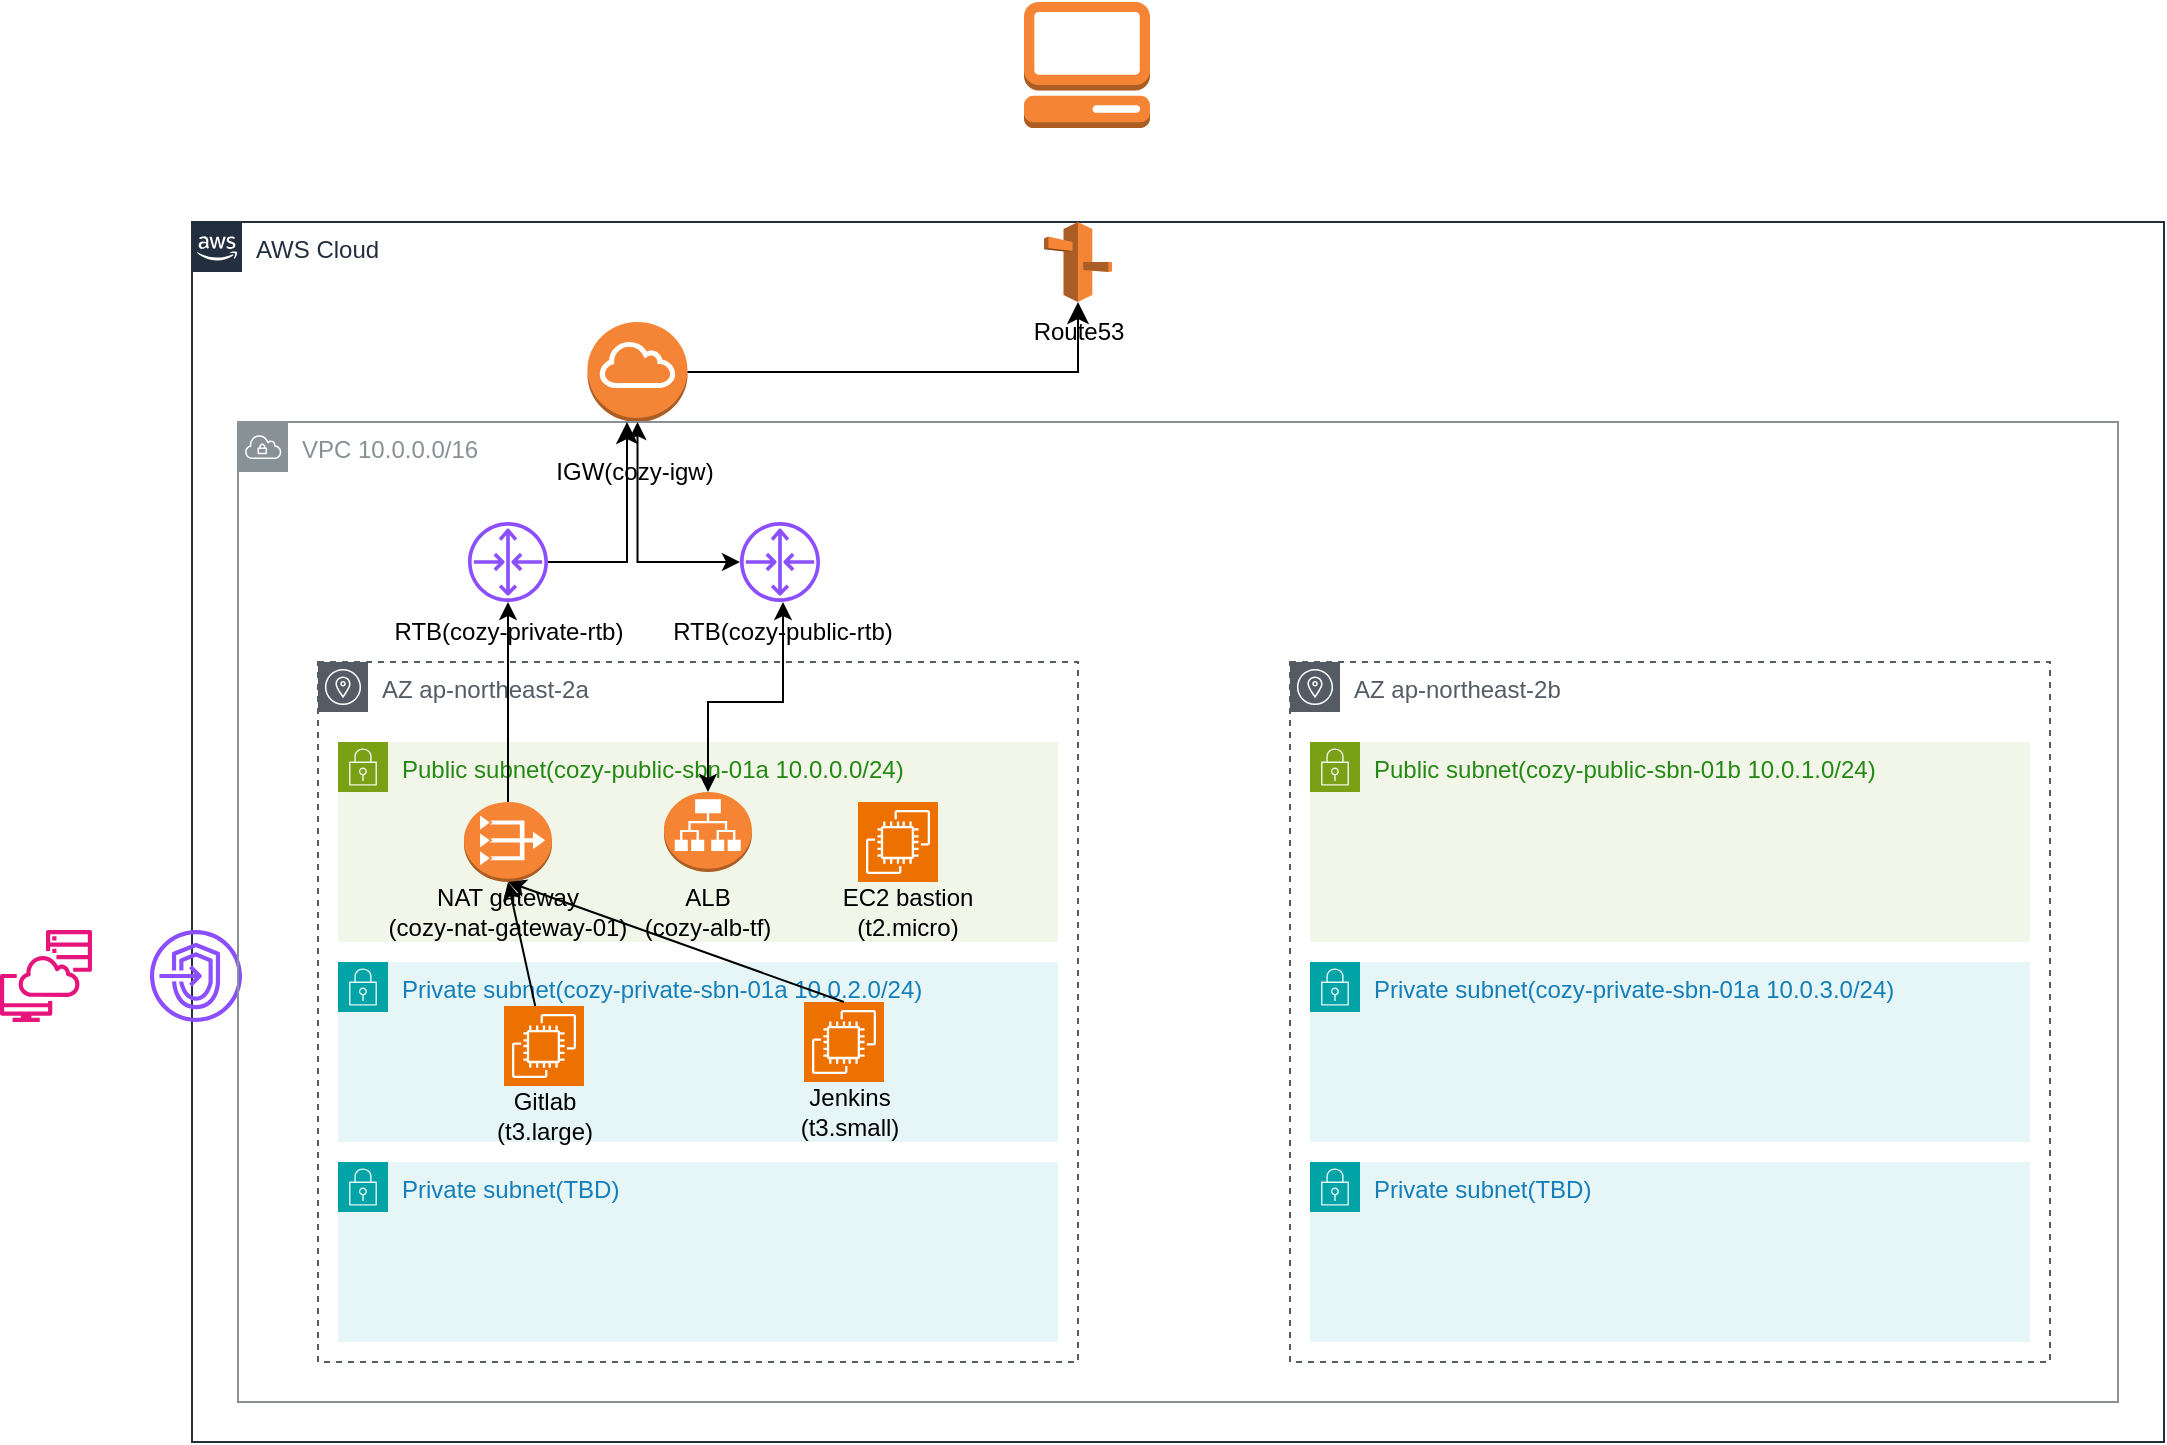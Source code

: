 <mxfile version="26.0.13">
  <diagram id="Ht1M8jgEwFfnCIfOTk4-" name="Page-1">
    <mxGraphModel dx="1153" dy="1278" grid="1" gridSize="10" guides="1" tooltips="1" connect="1" arrows="1" fold="1" page="1" pageScale="1" pageWidth="1169" pageHeight="827" math="0" shadow="0">
      <root>
        <mxCell id="0" />
        <mxCell id="1" parent="0" />
        <mxCell id="UEzPUAAOIrF-is8g5C7q-74" value="AWS Cloud" style="points=[[0,0],[0.25,0],[0.5,0],[0.75,0],[1,0],[1,0.25],[1,0.5],[1,0.75],[1,1],[0.75,1],[0.5,1],[0.25,1],[0,1],[0,0.75],[0,0.5],[0,0.25]];outlineConnect=0;gradientColor=none;html=1;whiteSpace=wrap;fontSize=12;fontStyle=0;shape=mxgraph.aws4.group;grIcon=mxgraph.aws4.group_aws_cloud_alt;strokeColor=#232F3E;fillColor=none;verticalAlign=top;align=left;spacingLeft=30;fontColor=#232F3E;dashed=0;labelBackgroundColor=#ffffff;container=1;pointerEvents=0;collapsible=0;recursiveResize=0;" parent="1" vertex="1">
          <mxGeometry x="144" y="140" width="986" height="610" as="geometry" />
        </mxCell>
        <mxCell id="6aTcpgWq0u6PUV2rPB39-3" value="" style="outlineConnect=0;dashed=0;verticalLabelPosition=bottom;verticalAlign=top;align=center;html=1;shape=mxgraph.aws3.route_53;fillColor=#F58536;gradientColor=none;" vertex="1" parent="UEzPUAAOIrF-is8g5C7q-74">
          <mxGeometry x="426" width="34" height="40" as="geometry" />
        </mxCell>
        <mxCell id="6aTcpgWq0u6PUV2rPB39-4" value="" style="outlineConnect=0;dashed=0;verticalLabelPosition=bottom;verticalAlign=top;align=center;html=1;shape=mxgraph.aws3.internet_gateway;fillColor=#F58536;gradientColor=none;" vertex="1" parent="UEzPUAAOIrF-is8g5C7q-74">
          <mxGeometry x="197.75" y="50" width="50" height="50" as="geometry" />
        </mxCell>
        <mxCell id="6aTcpgWq0u6PUV2rPB39-7" value="AZ ap-northeast-2a" style="sketch=0;outlineConnect=0;gradientColor=none;html=1;whiteSpace=wrap;fontSize=12;fontStyle=0;shape=mxgraph.aws4.group;grIcon=mxgraph.aws4.group_availability_zone;strokeColor=#545B64;fillColor=none;verticalAlign=top;align=left;spacingLeft=30;fontColor=#545B64;dashed=1;" vertex="1" parent="UEzPUAAOIrF-is8g5C7q-74">
          <mxGeometry x="63" y="220" width="380" height="350" as="geometry" />
        </mxCell>
        <mxCell id="6aTcpgWq0u6PUV2rPB39-8" value="Public subnet(cozy-public-sbn-01a 10.0.0.0/24) " style="points=[[0,0],[0.25,0],[0.5,0],[0.75,0],[1,0],[1,0.25],[1,0.5],[1,0.75],[1,1],[0.75,1],[0.5,1],[0.25,1],[0,1],[0,0.75],[0,0.5],[0,0.25]];outlineConnect=0;gradientColor=none;html=1;whiteSpace=wrap;fontSize=12;fontStyle=0;container=1;pointerEvents=0;collapsible=0;recursiveResize=0;shape=mxgraph.aws4.group;grIcon=mxgraph.aws4.group_security_group;grStroke=0;strokeColor=#7AA116;fillColor=#F2F6E8;verticalAlign=top;align=left;spacingLeft=30;fontColor=#248814;dashed=0;" vertex="1" parent="UEzPUAAOIrF-is8g5C7q-74">
          <mxGeometry x="73" y="260" width="360" height="100" as="geometry" />
        </mxCell>
        <mxCell id="6aTcpgWq0u6PUV2rPB39-9" value="Private subnet(cozy-private-sbn-01a 10.0.2.0/24)" style="points=[[0,0],[0.25,0],[0.5,0],[0.75,0],[1,0],[1,0.25],[1,0.5],[1,0.75],[1,1],[0.75,1],[0.5,1],[0.25,1],[0,1],[0,0.75],[0,0.5],[0,0.25]];outlineConnect=0;gradientColor=none;html=1;whiteSpace=wrap;fontSize=12;fontStyle=0;container=1;pointerEvents=0;collapsible=0;recursiveResize=0;shape=mxgraph.aws4.group;grIcon=mxgraph.aws4.group_security_group;grStroke=0;strokeColor=#00A4A6;fillColor=#E6F6F7;verticalAlign=top;align=left;spacingLeft=30;fontColor=#147EBA;dashed=0;" vertex="1" parent="UEzPUAAOIrF-is8g5C7q-74">
          <mxGeometry x="73" y="370" width="360" height="90" as="geometry" />
        </mxCell>
        <mxCell id="6aTcpgWq0u6PUV2rPB39-11" value="Private subnet(TBD)" style="points=[[0,0],[0.25,0],[0.5,0],[0.75,0],[1,0],[1,0.25],[1,0.5],[1,0.75],[1,1],[0.75,1],[0.5,1],[0.25,1],[0,1],[0,0.75],[0,0.5],[0,0.25]];outlineConnect=0;gradientColor=none;html=1;whiteSpace=wrap;fontSize=12;fontStyle=0;container=1;pointerEvents=0;collapsible=0;recursiveResize=0;shape=mxgraph.aws4.group;grIcon=mxgraph.aws4.group_security_group;grStroke=0;strokeColor=#00A4A6;fillColor=#E6F6F7;verticalAlign=top;align=left;spacingLeft=30;fontColor=#147EBA;dashed=0;" vertex="1" parent="UEzPUAAOIrF-is8g5C7q-74">
          <mxGeometry x="73" y="470" width="360" height="90" as="geometry" />
        </mxCell>
        <mxCell id="6aTcpgWq0u6PUV2rPB39-14" value="" style="sketch=0;outlineConnect=0;fontColor=#232F3E;gradientColor=none;fillColor=#8C4FFF;strokeColor=none;dashed=0;verticalLabelPosition=bottom;verticalAlign=top;align=center;html=1;fontSize=12;fontStyle=0;aspect=fixed;pointerEvents=1;shape=mxgraph.aws4.endpoints;" vertex="1" parent="UEzPUAAOIrF-is8g5C7q-74">
          <mxGeometry x="-21" y="354" width="46" height="46" as="geometry" />
        </mxCell>
        <mxCell id="6aTcpgWq0u6PUV2rPB39-15" value="AZ ap-northeast-2b" style="sketch=0;outlineConnect=0;gradientColor=none;html=1;whiteSpace=wrap;fontSize=12;fontStyle=0;shape=mxgraph.aws4.group;grIcon=mxgraph.aws4.group_availability_zone;strokeColor=#545B64;fillColor=none;verticalAlign=top;align=left;spacingLeft=30;fontColor=#545B64;dashed=1;" vertex="1" parent="UEzPUAAOIrF-is8g5C7q-74">
          <mxGeometry x="549" y="220" width="380" height="350" as="geometry" />
        </mxCell>
        <mxCell id="6aTcpgWq0u6PUV2rPB39-16" value="Public subnet(cozy-public-sbn-01b 10.0.1.0/24) " style="points=[[0,0],[0.25,0],[0.5,0],[0.75,0],[1,0],[1,0.25],[1,0.5],[1,0.75],[1,1],[0.75,1],[0.5,1],[0.25,1],[0,1],[0,0.75],[0,0.5],[0,0.25]];outlineConnect=0;gradientColor=none;html=1;whiteSpace=wrap;fontSize=12;fontStyle=0;container=1;pointerEvents=0;collapsible=0;recursiveResize=0;shape=mxgraph.aws4.group;grIcon=mxgraph.aws4.group_security_group;grStroke=0;strokeColor=#7AA116;fillColor=#F2F6E8;verticalAlign=top;align=left;spacingLeft=30;fontColor=#248814;dashed=0;" vertex="1" parent="UEzPUAAOIrF-is8g5C7q-74">
          <mxGeometry x="559" y="260" width="360" height="100" as="geometry" />
        </mxCell>
        <mxCell id="6aTcpgWq0u6PUV2rPB39-17" value="Private subnet(cozy-private-sbn-01a 10.0.3.0/24)" style="points=[[0,0],[0.25,0],[0.5,0],[0.75,0],[1,0],[1,0.25],[1,0.5],[1,0.75],[1,1],[0.75,1],[0.5,1],[0.25,1],[0,1],[0,0.75],[0,0.5],[0,0.25]];outlineConnect=0;gradientColor=none;html=1;whiteSpace=wrap;fontSize=12;fontStyle=0;container=1;pointerEvents=0;collapsible=0;recursiveResize=0;shape=mxgraph.aws4.group;grIcon=mxgraph.aws4.group_security_group;grStroke=0;strokeColor=#00A4A6;fillColor=#E6F6F7;verticalAlign=top;align=left;spacingLeft=30;fontColor=#147EBA;dashed=0;" vertex="1" parent="UEzPUAAOIrF-is8g5C7q-74">
          <mxGeometry x="559" y="370" width="360" height="90" as="geometry" />
        </mxCell>
        <mxCell id="6aTcpgWq0u6PUV2rPB39-18" value="Private subnet(TBD)" style="points=[[0,0],[0.25,0],[0.5,0],[0.75,0],[1,0],[1,0.25],[1,0.5],[1,0.75],[1,1],[0.75,1],[0.5,1],[0.25,1],[0,1],[0,0.75],[0,0.5],[0,0.25]];outlineConnect=0;gradientColor=none;html=1;whiteSpace=wrap;fontSize=12;fontStyle=0;container=1;pointerEvents=0;collapsible=0;recursiveResize=0;shape=mxgraph.aws4.group;grIcon=mxgraph.aws4.group_security_group;grStroke=0;strokeColor=#00A4A6;fillColor=#E6F6F7;verticalAlign=top;align=left;spacingLeft=30;fontColor=#147EBA;dashed=0;" vertex="1" parent="UEzPUAAOIrF-is8g5C7q-74">
          <mxGeometry x="559" y="470" width="360" height="90" as="geometry" />
        </mxCell>
        <mxCell id="6aTcpgWq0u6PUV2rPB39-13" value="" style="sketch=0;outlineConnect=0;fontColor=#232F3E;gradientColor=none;fillColor=#E7157B;strokeColor=none;dashed=0;verticalLabelPosition=bottom;verticalAlign=top;align=center;html=1;fontSize=12;fontStyle=0;aspect=fixed;pointerEvents=1;shape=mxgraph.aws4.systems_manager_session_manager;" vertex="1" parent="UEzPUAAOIrF-is8g5C7q-74">
          <mxGeometry x="-96" y="354" width="46" height="46" as="geometry" />
        </mxCell>
        <object label="VPC 10.0.0.0/16" id="6aTcpgWq0u6PUV2rPB39-6">
          <mxCell style="sketch=0;outlineConnect=0;gradientColor=none;html=1;whiteSpace=wrap;fontSize=12;fontStyle=0;shape=mxgraph.aws4.group;grIcon=mxgraph.aws4.group_vpc;strokeColor=#879196;fillColor=none;verticalAlign=top;align=left;spacingLeft=30;fontColor=#879196;dashed=0;" vertex="1" parent="UEzPUAAOIrF-is8g5C7q-74">
            <mxGeometry x="23" y="100" width="940" height="490" as="geometry" />
          </mxCell>
        </object>
        <mxCell id="6aTcpgWq0u6PUV2rPB39-19" value="" style="sketch=0;outlineConnect=0;fontColor=#232F3E;gradientColor=none;fillColor=#8C4FFF;strokeColor=none;dashed=0;verticalLabelPosition=bottom;verticalAlign=top;align=center;html=1;fontSize=12;fontStyle=0;aspect=fixed;pointerEvents=1;shape=mxgraph.aws4.router;" vertex="1" parent="UEzPUAAOIrF-is8g5C7q-74">
          <mxGeometry x="274" y="150" width="40" height="40" as="geometry" />
        </mxCell>
        <mxCell id="6aTcpgWq0u6PUV2rPB39-20" value="" style="outlineConnect=0;dashed=0;verticalLabelPosition=bottom;verticalAlign=top;align=center;html=1;shape=mxgraph.aws3.application_load_balancer;fillColor=#F58534;gradientColor=none;" vertex="1" parent="UEzPUAAOIrF-is8g5C7q-74">
          <mxGeometry x="236" y="285" width="44" height="40" as="geometry" />
        </mxCell>
        <mxCell id="6aTcpgWq0u6PUV2rPB39-21" value="" style="outlineConnect=0;dashed=0;verticalLabelPosition=bottom;verticalAlign=top;align=center;html=1;shape=mxgraph.aws3.vpc_nat_gateway;fillColor=#F58534;gradientColor=none;" vertex="1" parent="UEzPUAAOIrF-is8g5C7q-74">
          <mxGeometry x="136" y="290" width="44" height="40" as="geometry" />
        </mxCell>
        <mxCell id="6aTcpgWq0u6PUV2rPB39-22" value="" style="sketch=0;outlineConnect=0;fontColor=#232F3E;gradientColor=none;fillColor=#8C4FFF;strokeColor=none;dashed=0;verticalLabelPosition=bottom;verticalAlign=top;align=center;html=1;fontSize=12;fontStyle=0;aspect=fixed;pointerEvents=1;shape=mxgraph.aws4.router;" vertex="1" parent="UEzPUAAOIrF-is8g5C7q-74">
          <mxGeometry x="138" y="150" width="40" height="40" as="geometry" />
        </mxCell>
        <mxCell id="6aTcpgWq0u6PUV2rPB39-24" value="IGW(cozy-igw)" style="text;html=1;align=center;verticalAlign=middle;whiteSpace=wrap;rounded=0;" vertex="1" parent="UEzPUAAOIrF-is8g5C7q-74">
          <mxGeometry x="161.5" y="110" width="119" height="30" as="geometry" />
        </mxCell>
        <mxCell id="6aTcpgWq0u6PUV2rPB39-25" value="RTB(cozy-private-rtb)" style="text;html=1;align=center;verticalAlign=middle;whiteSpace=wrap;rounded=0;" vertex="1" parent="UEzPUAAOIrF-is8g5C7q-74">
          <mxGeometry x="98.5" y="190" width="119" height="30" as="geometry" />
        </mxCell>
        <mxCell id="6aTcpgWq0u6PUV2rPB39-26" value="RTB(cozy-public-rtb)" style="text;html=1;align=center;verticalAlign=middle;whiteSpace=wrap;rounded=0;" vertex="1" parent="UEzPUAAOIrF-is8g5C7q-74">
          <mxGeometry x="236" y="190" width="119" height="30" as="geometry" />
        </mxCell>
        <mxCell id="6aTcpgWq0u6PUV2rPB39-27" value="NAT gateway&lt;br&gt;(cozy-nat-gateway-01)" style="text;html=1;align=center;verticalAlign=middle;whiteSpace=wrap;rounded=0;" vertex="1" parent="UEzPUAAOIrF-is8g5C7q-74">
          <mxGeometry x="87.25" y="330" width="141.5" height="30" as="geometry" />
        </mxCell>
        <mxCell id="6aTcpgWq0u6PUV2rPB39-28" value="ALB&lt;br&gt;(cozy-alb-tf)" style="text;html=1;align=center;verticalAlign=middle;whiteSpace=wrap;rounded=0;" vertex="1" parent="UEzPUAAOIrF-is8g5C7q-74">
          <mxGeometry x="206" y="330" width="104" height="30" as="geometry" />
        </mxCell>
        <mxCell id="6aTcpgWq0u6PUV2rPB39-29" value="" style="sketch=0;points=[[0,0,0],[0.25,0,0],[0.5,0,0],[0.75,0,0],[1,0,0],[0,1,0],[0.25,1,0],[0.5,1,0],[0.75,1,0],[1,1,0],[0,0.25,0],[0,0.5,0],[0,0.75,0],[1,0.25,0],[1,0.5,0],[1,0.75,0]];outlineConnect=0;fontColor=#232F3E;fillColor=#ED7100;strokeColor=#ffffff;dashed=0;verticalLabelPosition=bottom;verticalAlign=top;align=center;html=1;fontSize=12;fontStyle=0;aspect=fixed;shape=mxgraph.aws4.resourceIcon;resIcon=mxgraph.aws4.ec2;" vertex="1" parent="UEzPUAAOIrF-is8g5C7q-74">
          <mxGeometry x="156" y="392" width="40" height="40" as="geometry" />
        </mxCell>
        <mxCell id="6aTcpgWq0u6PUV2rPB39-30" value="" style="sketch=0;points=[[0,0,0],[0.25,0,0],[0.5,0,0],[0.75,0,0],[1,0,0],[0,1,0],[0.25,1,0],[0.5,1,0],[0.75,1,0],[1,1,0],[0,0.25,0],[0,0.5,0],[0,0.75,0],[1,0.25,0],[1,0.5,0],[1,0.75,0]];outlineConnect=0;fontColor=#232F3E;fillColor=#ED7100;strokeColor=#ffffff;dashed=0;verticalLabelPosition=bottom;verticalAlign=top;align=center;html=1;fontSize=12;fontStyle=0;aspect=fixed;shape=mxgraph.aws4.resourceIcon;resIcon=mxgraph.aws4.ec2;" vertex="1" parent="UEzPUAAOIrF-is8g5C7q-74">
          <mxGeometry x="333" y="290" width="40" height="40" as="geometry" />
        </mxCell>
        <mxCell id="6aTcpgWq0u6PUV2rPB39-31" value="" style="sketch=0;points=[[0,0,0],[0.25,0,0],[0.5,0,0],[0.75,0,0],[1,0,0],[0,1,0],[0.25,1,0],[0.5,1,0],[0.75,1,0],[1,1,0],[0,0.25,0],[0,0.5,0],[0,0.75,0],[1,0.25,0],[1,0.5,0],[1,0.75,0]];outlineConnect=0;fontColor=#232F3E;fillColor=#ED7100;strokeColor=#ffffff;dashed=0;verticalLabelPosition=bottom;verticalAlign=top;align=center;html=1;fontSize=12;fontStyle=0;aspect=fixed;shape=mxgraph.aws4.resourceIcon;resIcon=mxgraph.aws4.ec2;" vertex="1" parent="UEzPUAAOIrF-is8g5C7q-74">
          <mxGeometry x="306" y="390" width="40" height="40" as="geometry" />
        </mxCell>
        <mxCell id="6aTcpgWq0u6PUV2rPB39-32" value="EC2 bastion&lt;br&gt;(t2.micro)" style="text;html=1;align=center;verticalAlign=middle;whiteSpace=wrap;rounded=0;" vertex="1" parent="UEzPUAAOIrF-is8g5C7q-74">
          <mxGeometry x="306" y="330" width="104" height="30" as="geometry" />
        </mxCell>
        <mxCell id="6aTcpgWq0u6PUV2rPB39-33" value="Jenkins&lt;br&gt;(t3.small)" style="text;html=1;align=center;verticalAlign=middle;whiteSpace=wrap;rounded=0;" vertex="1" parent="UEzPUAAOIrF-is8g5C7q-74">
          <mxGeometry x="247.75" y="430" width="162.25" height="30" as="geometry" />
        </mxCell>
        <mxCell id="6aTcpgWq0u6PUV2rPB39-34" value="Gitlab&lt;br&gt;(t3.large)" style="text;html=1;align=center;verticalAlign=middle;whiteSpace=wrap;rounded=0;" vertex="1" parent="UEzPUAAOIrF-is8g5C7q-74">
          <mxGeometry x="94.75" y="432" width="162.5" height="30" as="geometry" />
        </mxCell>
        <mxCell id="6aTcpgWq0u6PUV2rPB39-35" value="Route53" style="text;html=1;align=center;verticalAlign=middle;whiteSpace=wrap;rounded=0;" vertex="1" parent="UEzPUAAOIrF-is8g5C7q-74">
          <mxGeometry x="383.5" y="40" width="119" height="30" as="geometry" />
        </mxCell>
        <mxCell id="6aTcpgWq0u6PUV2rPB39-41" value="" style="endArrow=classic;html=1;rounded=0;entryX=0.5;entryY=0;entryDx=0;entryDy=0;exitX=0.5;exitY=0;exitDx=0;exitDy=0;exitPerimeter=0;" edge="1" parent="UEzPUAAOIrF-is8g5C7q-74" source="6aTcpgWq0u6PUV2rPB39-21" target="6aTcpgWq0u6PUV2rPB39-25">
          <mxGeometry width="50" height="50" relative="1" as="geometry">
            <mxPoint x="446" y="470" as="sourcePoint" />
            <mxPoint x="496" y="420" as="targetPoint" />
          </mxGeometry>
        </mxCell>
        <mxCell id="6aTcpgWq0u6PUV2rPB39-42" value="" style="edgeStyle=segmentEdgeStyle;endArrow=classic;html=1;curved=0;rounded=0;endSize=8;startSize=8;entryX=0;entryY=0.5;entryDx=0;entryDy=0;entryPerimeter=0;" edge="1" parent="UEzPUAAOIrF-is8g5C7q-74" source="6aTcpgWq0u6PUV2rPB39-22">
          <mxGeometry width="50" height="50" relative="1" as="geometry">
            <mxPoint x="197.75" y="195" as="sourcePoint" />
            <mxPoint x="217.5" y="100" as="targetPoint" />
          </mxGeometry>
        </mxCell>
        <mxCell id="6aTcpgWq0u6PUV2rPB39-46" value="" style="edgeStyle=segmentEdgeStyle;endArrow=classic;html=1;curved=0;rounded=0;endSize=8;startSize=8;exitX=1;exitY=0.5;exitDx=0;exitDy=0;exitPerimeter=0;" edge="1" parent="UEzPUAAOIrF-is8g5C7q-74" source="6aTcpgWq0u6PUV2rPB39-4" target="6aTcpgWq0u6PUV2rPB39-3">
          <mxGeometry width="50" height="50" relative="1" as="geometry">
            <mxPoint x="346" y="60" as="sourcePoint" />
            <mxPoint x="396" y="10" as="targetPoint" />
          </mxGeometry>
        </mxCell>
        <mxCell id="6aTcpgWq0u6PUV2rPB39-48" value="" style="edgeStyle=elbowEdgeStyle;rounded=0;elbow=vertical;html=1;labelBackgroundColor=#ffffff;startArrow=classic;startFill=1;startSize=6;endArrow=classic;endFill=1;endSize=6;jettySize=auto;orthogonalLoop=1;strokeWidth=1;fontSize=14;exitX=0.5;exitY=1;exitDx=0;exitDy=0;exitPerimeter=0;" edge="1" parent="UEzPUAAOIrF-is8g5C7q-74" source="6aTcpgWq0u6PUV2rPB39-4" target="6aTcpgWq0u6PUV2rPB39-19">
          <mxGeometry width="60" height="60" relative="1" as="geometry">
            <mxPoint x="383.5" y="140" as="sourcePoint" />
            <mxPoint x="383.5" y="260" as="targetPoint" />
            <Array as="points">
              <mxPoint x="246" y="170" />
            </Array>
          </mxGeometry>
        </mxCell>
        <mxCell id="6aTcpgWq0u6PUV2rPB39-49" value="" style="edgeStyle=elbowEdgeStyle;rounded=0;elbow=vertical;html=1;labelBackgroundColor=#ffffff;startArrow=classic;startFill=1;startSize=6;endArrow=classic;endFill=1;endSize=6;jettySize=auto;orthogonalLoop=1;strokeWidth=1;fontSize=14;exitX=0.5;exitY=0;exitDx=0;exitDy=0;exitPerimeter=0;entryX=0.5;entryY=0;entryDx=0;entryDy=0;" edge="1" parent="UEzPUAAOIrF-is8g5C7q-74" source="6aTcpgWq0u6PUV2rPB39-20" target="6aTcpgWq0u6PUV2rPB39-26">
          <mxGeometry width="60" height="60" relative="1" as="geometry">
            <mxPoint x="233" y="110" as="sourcePoint" />
            <mxPoint x="284" y="180" as="targetPoint" />
            <Array as="points">
              <mxPoint x="276" y="240" />
            </Array>
          </mxGeometry>
        </mxCell>
        <mxCell id="6aTcpgWq0u6PUV2rPB39-52" value="" style="endArrow=classic;html=1;rounded=0;entryX=0.5;entryY=0;entryDx=0;entryDy=0;" edge="1" parent="UEzPUAAOIrF-is8g5C7q-74" source="6aTcpgWq0u6PUV2rPB39-29" target="6aTcpgWq0u6PUV2rPB39-27">
          <mxGeometry width="50" height="50" relative="1" as="geometry">
            <mxPoint x="168" y="300" as="sourcePoint" />
            <mxPoint x="168" y="200" as="targetPoint" />
          </mxGeometry>
        </mxCell>
        <mxCell id="6aTcpgWq0u6PUV2rPB39-53" value="" style="endArrow=classic;html=1;rounded=0;entryX=0.5;entryY=1;entryDx=0;entryDy=0;exitX=0.5;exitY=0;exitDx=0;exitDy=0;exitPerimeter=0;entryPerimeter=0;" edge="1" parent="UEzPUAAOIrF-is8g5C7q-74" source="6aTcpgWq0u6PUV2rPB39-31" target="6aTcpgWq0u6PUV2rPB39-21">
          <mxGeometry width="50" height="50" relative="1" as="geometry">
            <mxPoint x="182" y="402" as="sourcePoint" />
            <mxPoint x="168" y="340" as="targetPoint" />
          </mxGeometry>
        </mxCell>
        <mxCell id="6aTcpgWq0u6PUV2rPB39-1" value="" style="outlineConnect=0;dashed=0;verticalLabelPosition=bottom;verticalAlign=top;align=center;html=1;shape=mxgraph.aws3.management_console;fillColor=#F58534;gradientColor=none;" vertex="1" parent="1">
          <mxGeometry x="560" y="30" width="63" height="63" as="geometry" />
        </mxCell>
      </root>
    </mxGraphModel>
  </diagram>
</mxfile>
